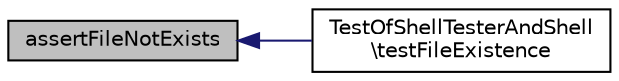 digraph "assertFileNotExists"
{
  edge [fontname="Helvetica",fontsize="10",labelfontname="Helvetica",labelfontsize="10"];
  node [fontname="Helvetica",fontsize="10",shape=record];
  rankdir="LR";
  Node1 [label="assertFileNotExists",height=0.2,width=0.4,color="black", fillcolor="grey75", style="filled" fontcolor="black"];
  Node1 -> Node2 [dir="back",color="midnightblue",fontsize="10",style="solid",fontname="Helvetica"];
  Node2 [label="TestOfShellTesterAndShell\l\\testFileExistence",height=0.2,width=0.4,color="black", fillcolor="white", style="filled",URL="$class_test_of_shell_tester_and_shell.html#a1541fb627d1563e46e84655fdc0b4475"];
}
